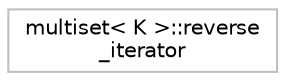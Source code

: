 digraph "Graphical Class Hierarchy"
{
 // LATEX_PDF_SIZE
  edge [fontname="Helvetica",fontsize="10",labelfontname="Helvetica",labelfontsize="10"];
  node [fontname="Helvetica",fontsize="10",shape=record];
  rankdir="LR";
  Node0 [label="multiset\< K \>::reverse\l_iterator",height=0.2,width=0.4,color="grey75", fillcolor="white", style="filled",tooltip="STL iterator class."];
}

